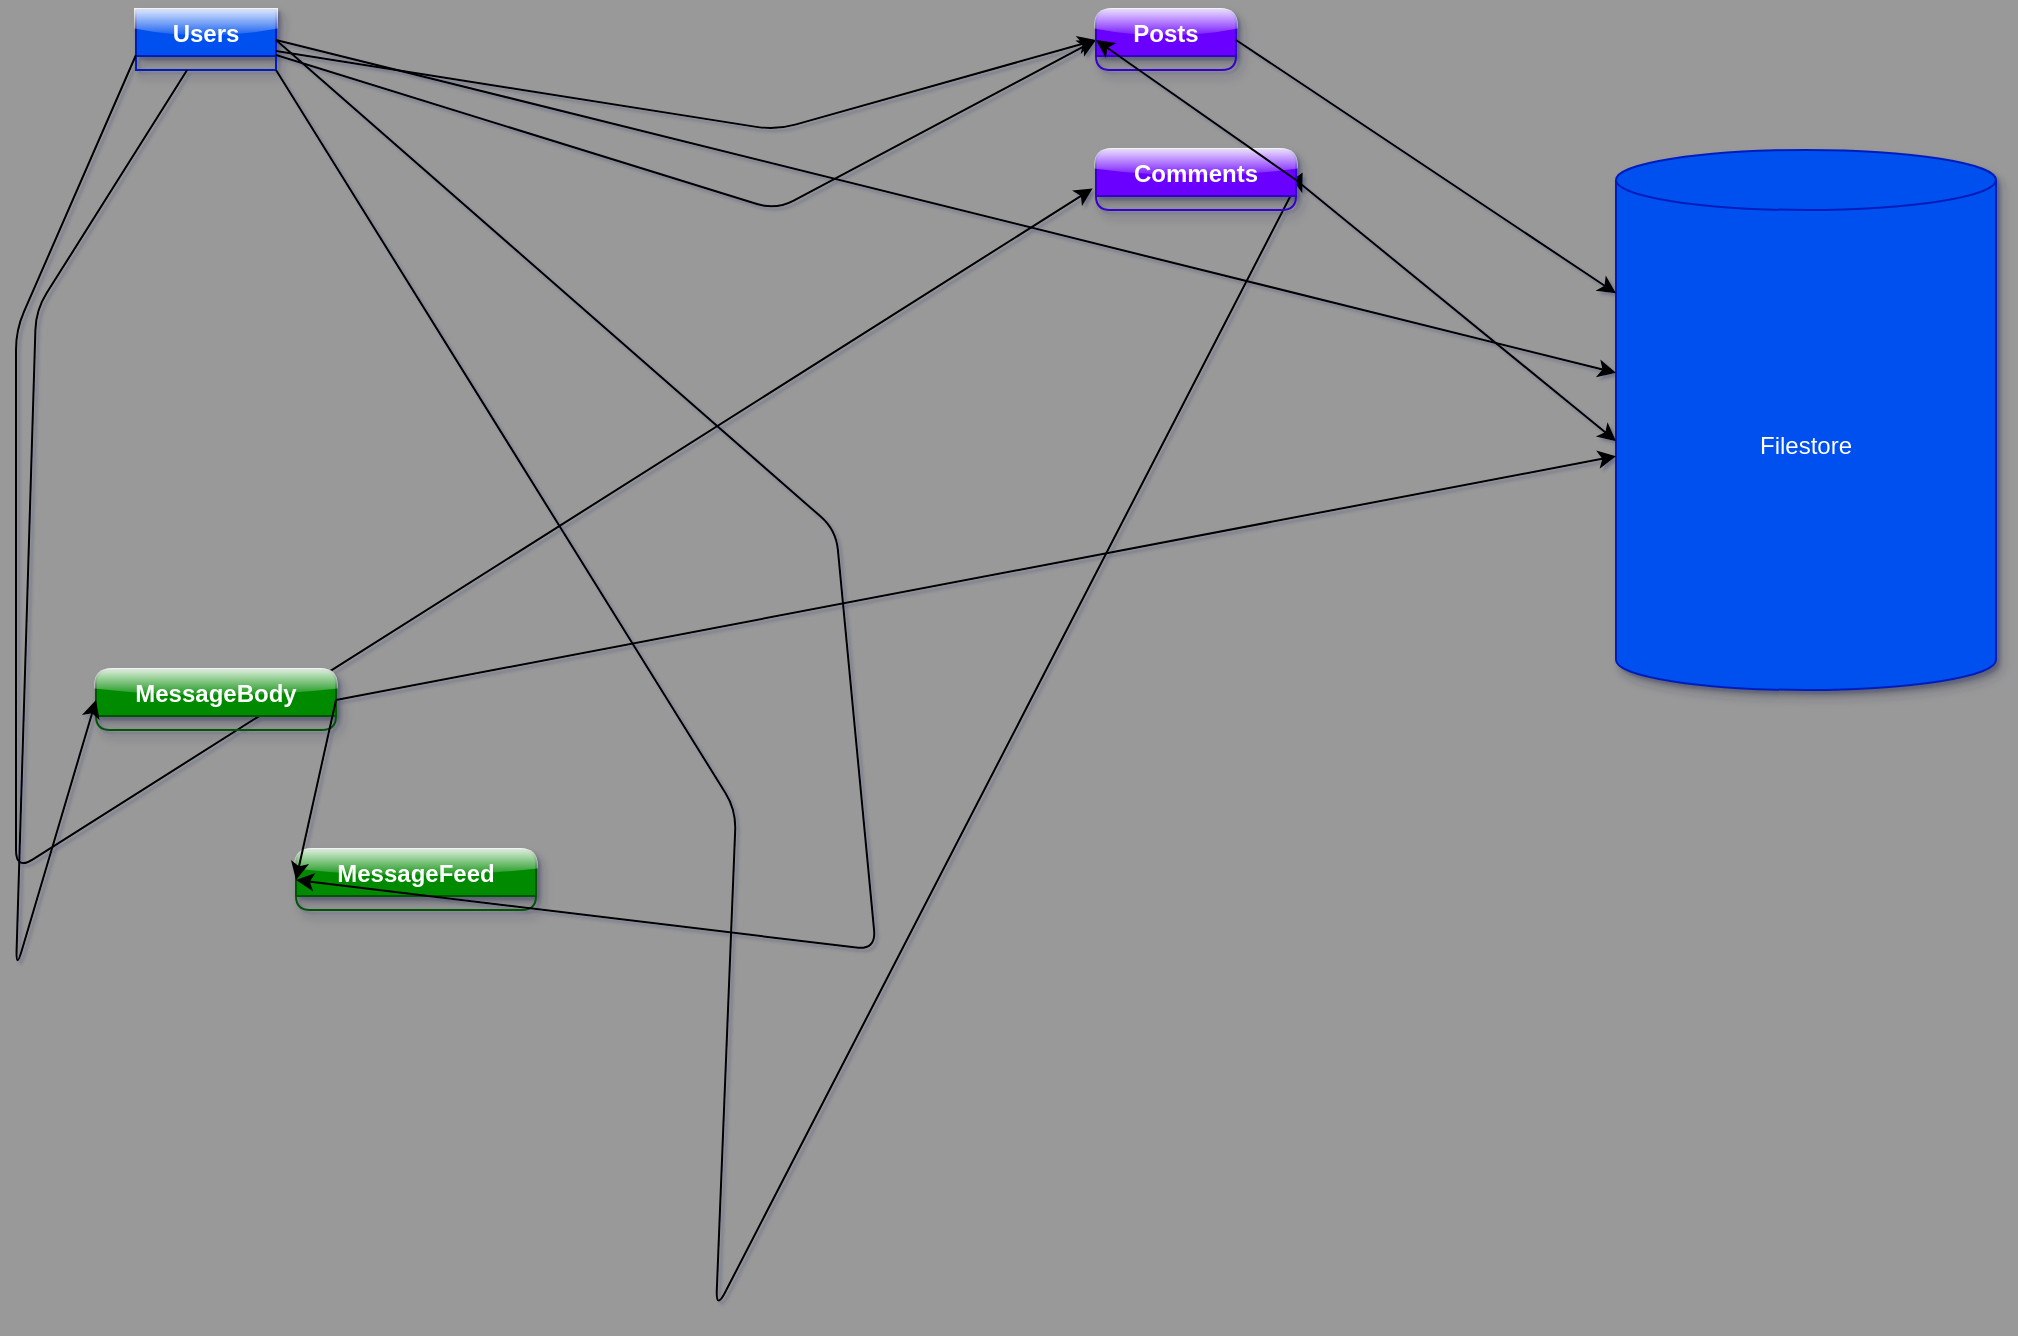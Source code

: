 <mxfile>
    <diagram id="zvCD3sQ9w_9sTWSTnJOj" name="Page-1">
        <mxGraphModel dx="1268" dy="776" grid="1" gridSize="10" guides="1" tooltips="1" connect="1" arrows="1" fold="1" page="1" pageScale="1" pageWidth="4681" pageHeight="3300" background="#999999" math="0" shadow="1">
            <root>
                <mxCell id="0"/>
                <mxCell id="1" parent="0"/>
                <mxCell id="7" value="Users" style="swimlane;whiteSpace=wrap;html=1;fillColor=#0050ef;fontColor=#ffffff;strokeColor=#001DBC;rounded=0;shadow=1;glass=1;" vertex="1" collapsed="1" parent="1">
                    <mxGeometry x="120" y="60" width="70" height="30" as="geometry">
                        <mxRectangle x="120" y="60" width="450" height="510" as="alternateBounds"/>
                    </mxGeometry>
                </mxCell>
                <mxCell id="12" value="firstName" style="rounded=1;whiteSpace=wrap;html=1;" vertex="1" parent="7">
                    <mxGeometry y="110" width="120" height="60" as="geometry"/>
                </mxCell>
                <mxCell id="14" value="lastName" style="rounded=1;whiteSpace=wrap;html=1;" vertex="1" parent="7">
                    <mxGeometry y="180" width="120" height="60" as="geometry"/>
                </mxCell>
                <mxCell id="16" value="email&lt;span style=&quot;color: rgba(0, 0, 0, 0); font-family: monospace; font-size: 0px; text-align: start;&quot;&gt;%3CmxGraphModel%3E%3Croot%3E%3CmxCell%20id%3D%220%22%2F%3E%3CmxCell%20id%3D%221%22%20parent%3D%220%22%2F%3E%3CmxCell%20id%3D%222%22%20value%3D%22firstName%22%20style%3D%22rounded%3D1%3BwhiteSpace%3Dwrap%3Bhtml%3D1%3B%22%20vertex%3D%221%22%20parent%3D%221%22%3E%3CmxGeometry%20x%3D%22120%22%20y%3D%22170%22%20width%3D%22120%22%20height%3D%2260%22%20as%3D%22geometry%22%2F%3E%3C%2FmxCell%3E%3C%2Froot%3E%3C%2FmxGraphModel%3E&lt;/span&gt;" style="rounded=1;whiteSpace=wrap;html=1;" vertex="1" parent="7">
                    <mxGeometry y="250" width="120" height="60" as="geometry"/>
                </mxCell>
                <mxCell id="17" value="password" style="rounded=1;whiteSpace=wrap;html=1;" vertex="1" parent="7">
                    <mxGeometry y="320" width="120" height="60" as="geometry"/>
                </mxCell>
                <mxCell id="18" value="bio" style="rounded=1;whiteSpace=wrap;html=1;" vertex="1" parent="7">
                    <mxGeometry y="390" width="120" height="60" as="geometry"/>
                </mxCell>
                <mxCell id="19" value="picturePath" style="rounded=1;whiteSpace=wrap;html=1;" vertex="1" parent="7">
                    <mxGeometry y="450" width="120" height="60" as="geometry"/>
                </mxCell>
                <mxCell id="9" value="_id&lt;br&gt;" style="rounded=1;whiteSpace=wrap;html=1;shadow=1;glass=0;" vertex="1" parent="7">
                    <mxGeometry y="30" width="120" height="60" as="geometry"/>
                </mxCell>
                <mxCell id="28" style="edgeStyle=none;html=1;entryX=0;entryY=0.5;entryDx=0;entryDy=0;" edge="1" parent="1" source="9" target="21">
                    <mxGeometry relative="1" as="geometry">
                        <Array as="points">
                            <mxPoint x="440" y="120"/>
                        </Array>
                    </mxGeometry>
                </mxCell>
                <mxCell id="32" style="edgeStyle=none;html=1;exitX=1;exitY=0.75;exitDx=0;exitDy=0;entryX=0;entryY=0.5;entryDx=0;entryDy=0;" edge="1" parent="1" source="9" target="25">
                    <mxGeometry relative="1" as="geometry">
                        <mxPoint x="540" y="380" as="targetPoint"/>
                        <Array as="points">
                            <mxPoint x="440" y="160"/>
                        </Array>
                    </mxGeometry>
                </mxCell>
                <mxCell id="41" style="edgeStyle=none;html=1;exitX=0;exitY=0.75;exitDx=0;exitDy=0;entryX=-0.017;entryY=0.642;entryDx=0;entryDy=0;entryPerimeter=0;" edge="1" parent="1" source="9" target="34">
                    <mxGeometry relative="1" as="geometry">
                        <Array as="points">
                            <mxPoint x="60" y="220"/>
                            <mxPoint x="60" y="490"/>
                        </Array>
                    </mxGeometry>
                </mxCell>
                <mxCell id="44" style="edgeStyle=none;html=1;exitX=1;exitY=1;exitDx=0;exitDy=0;entryX=1.033;entryY=0.375;entryDx=0;entryDy=0;entryPerimeter=0;" edge="1" parent="1" source="9" target="38">
                    <mxGeometry relative="1" as="geometry">
                        <mxPoint x="340" y="440" as="targetPoint"/>
                        <Array as="points">
                            <mxPoint x="420" y="460"/>
                            <mxPoint x="410" y="710"/>
                        </Array>
                    </mxGeometry>
                </mxCell>
                <mxCell id="20" value="Posts" style="swimlane;whiteSpace=wrap;html=1;fillColor=#6a00ff;fontColor=#ffffff;strokeColor=#3700CC;rounded=1;shadow=1;glass=1;startSize=23;" vertex="1" collapsed="1" parent="1">
                    <mxGeometry x="600" y="60" width="70" height="30" as="geometry">
                        <mxRectangle x="600" y="60" width="450" height="510" as="alternateBounds"/>
                    </mxGeometry>
                </mxCell>
                <mxCell id="21" value="userId" style="rounded=1;whiteSpace=wrap;html=1;" vertex="1" parent="20">
                    <mxGeometry y="110" width="120" height="60" as="geometry"/>
                </mxCell>
                <mxCell id="22" value="title" style="rounded=1;whiteSpace=wrap;html=1;" vertex="1" parent="20">
                    <mxGeometry y="180" width="120" height="60" as="geometry"/>
                </mxCell>
                <mxCell id="23" value="description" style="rounded=1;whiteSpace=wrap;html=1;" vertex="1" parent="20">
                    <mxGeometry y="250" width="120" height="60" as="geometry"/>
                </mxCell>
                <mxCell id="24" value="picturePath" style="rounded=1;whiteSpace=wrap;html=1;" vertex="1" parent="20">
                    <mxGeometry y="320" width="120" height="60" as="geometry"/>
                </mxCell>
                <mxCell id="25" value="votes" style="rounded=1;whiteSpace=wrap;html=1;" vertex="1" parent="20">
                    <mxGeometry y="390" width="120" height="60" as="geometry"/>
                </mxCell>
                <mxCell id="26" value="comments" style="rounded=1;whiteSpace=wrap;html=1;" vertex="1" parent="20">
                    <mxGeometry y="450" width="120" height="60" as="geometry"/>
                </mxCell>
                <mxCell id="27" value="_id&lt;br&gt;" style="rounded=1;whiteSpace=wrap;html=1;" vertex="1" parent="20">
                    <mxGeometry x="10" y="30" width="120" height="60" as="geometry"/>
                </mxCell>
                <mxCell id="33" value="Comments" style="swimlane;whiteSpace=wrap;html=1;fillColor=#6a00ff;fontColor=#ffffff;strokeColor=#3700CC;rounded=1;shadow=1;glass=1;" vertex="1" collapsed="1" parent="1">
                    <mxGeometry x="600" y="130" width="100" height="30" as="geometry">
                        <mxRectangle x="120" y="600" width="450" height="510" as="alternateBounds"/>
                    </mxGeometry>
                </mxCell>
                <mxCell id="34" value="userId" style="rounded=1;whiteSpace=wrap;html=1;" vertex="1" parent="33">
                    <mxGeometry y="110" width="120" height="60" as="geometry"/>
                </mxCell>
                <mxCell id="35" value="title" style="rounded=1;whiteSpace=wrap;html=1;" vertex="1" parent="33">
                    <mxGeometry y="180" width="120" height="60" as="geometry"/>
                </mxCell>
                <mxCell id="36" value="description" style="rounded=1;whiteSpace=wrap;html=1;" vertex="1" parent="33">
                    <mxGeometry y="250" width="120" height="60" as="geometry"/>
                </mxCell>
                <mxCell id="37" value="picturePath" style="rounded=1;whiteSpace=wrap;html=1;" vertex="1" parent="33">
                    <mxGeometry y="320" width="120" height="60" as="geometry"/>
                </mxCell>
                <mxCell id="38" value="votes" style="rounded=1;whiteSpace=wrap;html=1;" vertex="1" parent="33">
                    <mxGeometry y="390" width="120" height="60" as="geometry"/>
                </mxCell>
                <mxCell id="39" value="comments" style="rounded=1;whiteSpace=wrap;html=1;" vertex="1" parent="33">
                    <mxGeometry y="450" width="120" height="60" as="geometry"/>
                </mxCell>
                <mxCell id="43" style="edgeStyle=none;html=1;exitX=1;exitY=0.75;exitDx=0;exitDy=0;entryX=1;entryY=0.5;entryDx=0;entryDy=0;" edge="1" parent="33" source="40" target="39">
                    <mxGeometry relative="1" as="geometry">
                        <Array as="points">
                            <mxPoint x="210" y="120"/>
                        </Array>
                    </mxGeometry>
                </mxCell>
                <mxCell id="40" value="_id&lt;br&gt;" style="rounded=1;whiteSpace=wrap;html=1;" vertex="1" parent="33">
                    <mxGeometry y="30" width="120" height="60" as="geometry"/>
                </mxCell>
                <mxCell id="42" style="edgeStyle=none;html=1;exitX=1;exitY=0.5;exitDx=0;exitDy=0;entryX=0;entryY=0.5;entryDx=0;entryDy=0;" edge="1" parent="1" source="40" target="26">
                    <mxGeometry relative="1" as="geometry"/>
                </mxCell>
                <mxCell id="45" value="MessageFeed" style="swimlane;whiteSpace=wrap;html=1;fillColor=#008a00;fontColor=#ffffff;strokeColor=#005700;rounded=1;shadow=1;glass=1;" vertex="1" collapsed="1" parent="1">
                    <mxGeometry x="200" y="480" width="120" height="30" as="geometry">
                        <mxRectangle x="200" y="480" width="450" height="510" as="alternateBounds"/>
                    </mxGeometry>
                </mxCell>
                <mxCell id="46" value="_id" style="rounded=1;whiteSpace=wrap;html=1;" vertex="1" parent="45">
                    <mxGeometry y="40" width="120" height="60" as="geometry"/>
                </mxCell>
                <mxCell id="47" value="user_id" style="rounded=1;whiteSpace=wrap;html=1;" vertex="1" parent="45">
                    <mxGeometry y="120" width="120" height="60" as="geometry"/>
                </mxCell>
                <mxCell id="48" value="title" style="rounded=1;whiteSpace=wrap;html=1;" vertex="1" parent="45">
                    <mxGeometry y="200" width="120" height="60" as="geometry"/>
                </mxCell>
                <mxCell id="49" value="description" style="rounded=1;whiteSpace=wrap;html=1;" vertex="1" parent="45">
                    <mxGeometry y="270" width="120" height="60" as="geometry"/>
                </mxCell>
                <mxCell id="50" value="messages" style="rounded=1;whiteSpace=wrap;html=1;" vertex="1" parent="45">
                    <mxGeometry y="350" width="120" height="60" as="geometry"/>
                </mxCell>
                <mxCell id="75" style="edgeStyle=none;html=1;exitX=1;exitY=0.5;exitDx=0;exitDy=0;entryX=0;entryY=0.5;entryDx=0;entryDy=0;" edge="1" parent="1" source="9" target="47">
                    <mxGeometry relative="1" as="geometry">
                        <mxPoint x="600" y="760" as="targetPoint"/>
                        <Array as="points">
                            <mxPoint x="470" y="320"/>
                            <mxPoint x="490" y="530"/>
                        </Array>
                    </mxGeometry>
                </mxCell>
                <mxCell id="77" value="MessageBody" style="swimlane;whiteSpace=wrap;html=1;fillColor=#008a00;fontColor=#ffffff;strokeColor=#005700;rounded=1;shadow=1;glass=1;" vertex="1" collapsed="1" parent="1">
                    <mxGeometry x="100" y="390" width="120" height="30" as="geometry">
                        <mxRectangle x="100" y="390" width="450" height="510" as="alternateBounds"/>
                    </mxGeometry>
                </mxCell>
                <mxCell id="78" value="_id" style="rounded=1;whiteSpace=wrap;html=1;" vertex="1" parent="77">
                    <mxGeometry y="40" width="120" height="60" as="geometry"/>
                </mxCell>
                <mxCell id="79" value="message_id" style="rounded=1;whiteSpace=wrap;html=1;" vertex="1" parent="77">
                    <mxGeometry y="120" width="120" height="60" as="geometry"/>
                </mxCell>
                <mxCell id="80" value="user_id" style="rounded=1;whiteSpace=wrap;html=1;" vertex="1" parent="77">
                    <mxGeometry y="200" width="120" height="60" as="geometry"/>
                </mxCell>
                <mxCell id="81" value="description" style="rounded=1;whiteSpace=wrap;html=1;" vertex="1" parent="77">
                    <mxGeometry y="270" width="120" height="60" as="geometry"/>
                </mxCell>
                <mxCell id="82" value="picrure path" style="rounded=1;whiteSpace=wrap;html=1;" vertex="1" parent="77">
                    <mxGeometry y="350" width="120" height="60" as="geometry"/>
                </mxCell>
                <mxCell id="83" style="edgeStyle=none;html=1;exitX=1;exitY=0.5;exitDx=0;exitDy=0;entryX=0;entryY=0.5;entryDx=0;entryDy=0;" edge="1" parent="1" source="79" target="50">
                    <mxGeometry relative="1" as="geometry"/>
                </mxCell>
                <mxCell id="84" style="edgeStyle=none;html=1;entryX=0;entryY=0.5;entryDx=0;entryDy=0;" edge="1" parent="1" source="9" target="80">
                    <mxGeometry relative="1" as="geometry">
                        <Array as="points">
                            <mxPoint x="70" y="210"/>
                            <mxPoint x="60" y="540"/>
                        </Array>
                    </mxGeometry>
                </mxCell>
                <mxCell id="86" value="Filestore" style="shape=cylinder3;whiteSpace=wrap;html=1;boundedLbl=1;backgroundOutline=1;size=15;rounded=1;shadow=1;glass=0;sketch=0;fillColor=#0050ef;fontColor=#ffffff;strokeColor=#001DBC;" vertex="1" parent="1">
                    <mxGeometry x="860" y="130" width="190" height="270" as="geometry"/>
                </mxCell>
                <mxCell id="87" style="edgeStyle=none;html=1;exitX=1;exitY=0.5;exitDx=0;exitDy=0;" edge="1" parent="1" source="19" target="86">
                    <mxGeometry relative="1" as="geometry"/>
                </mxCell>
                <mxCell id="88" style="edgeStyle=none;html=1;exitX=1;exitY=0.5;exitDx=0;exitDy=0;" edge="1" parent="1" source="24" target="86">
                    <mxGeometry relative="1" as="geometry"/>
                </mxCell>
                <mxCell id="89" style="edgeStyle=none;html=1;exitX=1;exitY=0.5;exitDx=0;exitDy=0;entryX=0;entryY=0.539;entryDx=0;entryDy=0;entryPerimeter=0;" edge="1" parent="1" source="37" target="86">
                    <mxGeometry relative="1" as="geometry"/>
                </mxCell>
                <mxCell id="90" style="edgeStyle=none;html=1;exitX=1;exitY=0.5;exitDx=0;exitDy=0;" edge="1" parent="1" source="82" target="86">
                    <mxGeometry relative="1" as="geometry"/>
                </mxCell>
            </root>
        </mxGraphModel>
    </diagram>
</mxfile>